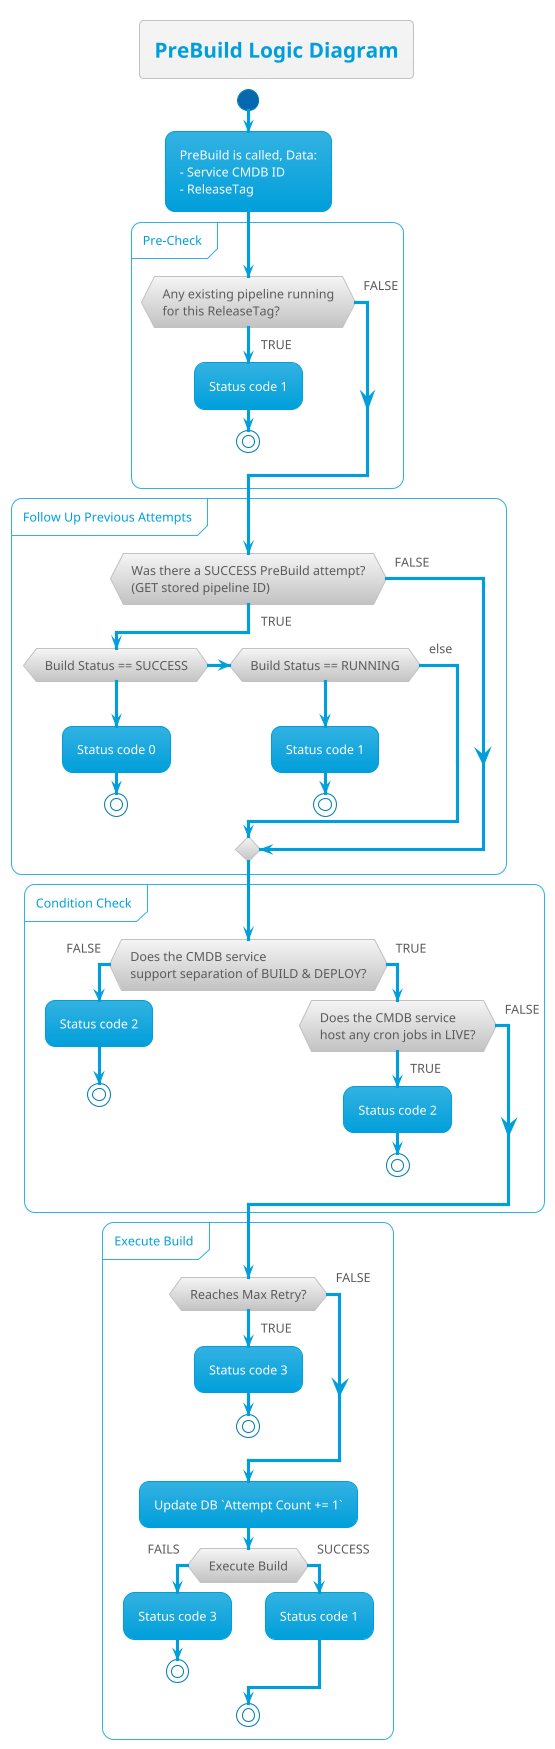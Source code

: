@startuml
!theme bluegray
skinparam FooterFontColor black

title PreBuild Logic Diagram

start

:PreBuild is called, Data:\n- Service CMDB ID\n- ReleaseTag;

group Pre-Check
    if (Any existing pipeline running\nfor this ReleaseTag?) then (TRUE)
        :Status code 1;
        stop
    else (FALSE)
    endif
end group

group Follow Up Previous Attempts
    if (Was there a SUCCESS PreBuild attempt?\n(GET stored pipeline ID)) then (TRUE)
        ' :Do NOT execute PreBuild;
        if (Build Status == SUCCESS) then ( )
            :Status code 0;
            stop
        elseif (Build Status == RUNNING) then ( )
            :Status code 1;
            stop
        else (else)
            ' :continue;
        endif
    else (FALSE)
    endif
end group

group Condition Check
    if (Does the CMDB service\nsupport separation of BUILD & DEPLOY?) then (FALSE)
        :Status code 2;
        stop
    else (TRUE)
        if (Does the CMDB service\nhost any cron jobs in LIVE?) then (TRUE)
            :Status code 2;
            stop
        else (FALSE)
        endif
    endif
end group

group Execute Build
    if (Reaches Max Retry?) then (TRUE)
        :Status code 3;
        stop
    else (FALSE)
    endif

    :Update DB `Attempt Count += 1`;
    if (Execute Build) then (FAILS)
        :Status code 3;
        stop
    else (SUCCESS)
        :Status code 1;
    endif
stop
end group


@enduml